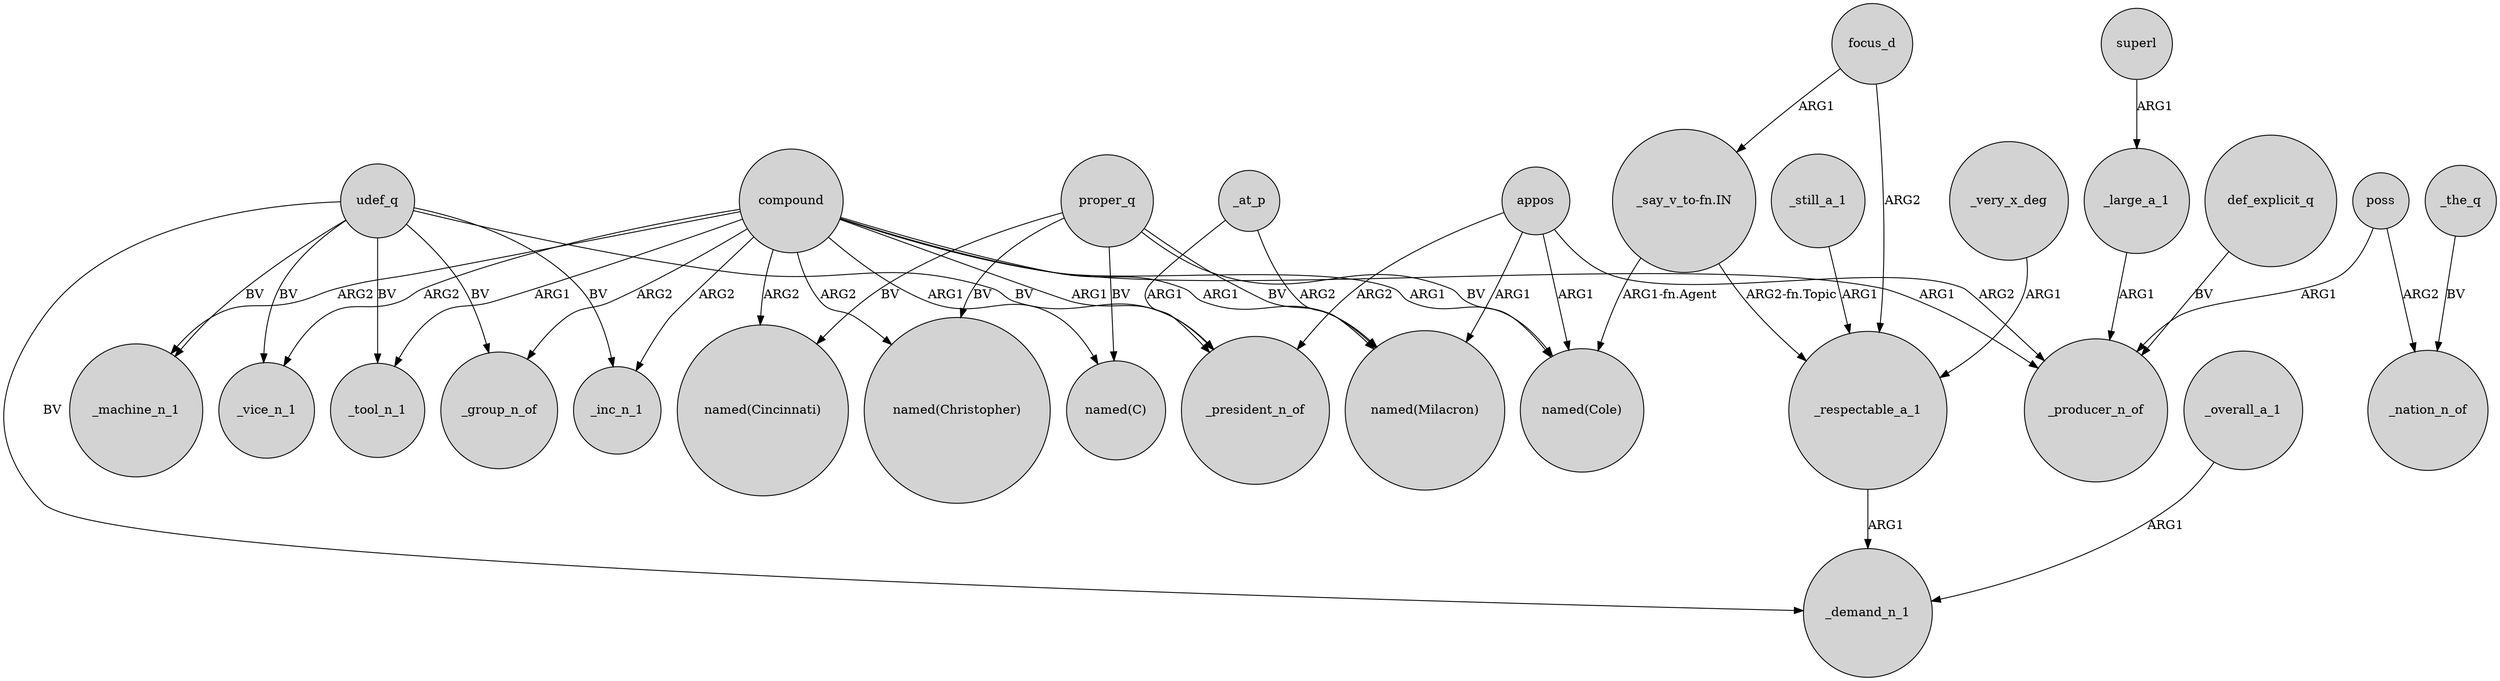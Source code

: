 digraph {
	node [shape=circle style=filled]
	superl -> _large_a_1 [label=ARG1]
	udef_q -> _machine_n_1 [label=BV]
	compound -> _vice_n_1 [label=ARG2]
	focus_d -> _respectable_a_1 [label=ARG2]
	compound -> _producer_n_of [label=ARG1]
	udef_q -> _inc_n_1 [label=BV]
	_very_x_deg -> _respectable_a_1 [label=ARG1]
	def_explicit_q -> _producer_n_of [label=BV]
	"_say_v_to-fn.IN" -> "named(Cole)" [label="ARG1-fn.Agent"]
	_overall_a_1 -> _demand_n_1 [label=ARG1]
	compound -> "named(Christopher)" [label=ARG2]
	_at_p -> "named(Milacron)" [label=ARG2]
	proper_q -> "named(Christopher)" [label=BV]
	udef_q -> _tool_n_1 [label=BV]
	proper_q -> "named(Cincinnati)" [label=BV]
	udef_q -> _vice_n_1 [label=BV]
	compound -> "named(Cole)" [label=ARG1]
	appos -> "named(Milacron)" [label=ARG1]
	compound -> "named(Cincinnati)" [label=ARG2]
	"_say_v_to-fn.IN" -> _respectable_a_1 [label="ARG2-fn.Topic"]
	compound -> "named(Milacron)" [label=ARG1]
	appos -> _president_n_of [label=ARG2]
	_respectable_a_1 -> _demand_n_1 [label=ARG1]
	_large_a_1 -> _producer_n_of [label=ARG1]
	compound -> _president_n_of [label=ARG1]
	udef_q -> _president_n_of [label=BV]
	_the_q -> _nation_n_of [label=BV]
	udef_q -> _demand_n_1 [label=BV]
	proper_q -> "named(Cole)" [label=BV]
	_at_p -> _president_n_of [label=ARG1]
	compound -> "named(C)" [label=ARG1]
	poss -> _nation_n_of [label=ARG2]
	_still_a_1 -> _respectable_a_1 [label=ARG1]
	compound -> _machine_n_1 [label=ARG2]
	proper_q -> "named(C)" [label=BV]
	appos -> _producer_n_of [label=ARG2]
	proper_q -> "named(Milacron)" [label=BV]
	poss -> _producer_n_of [label=ARG1]
	compound -> _tool_n_1 [label=ARG1]
	udef_q -> _group_n_of [label=BV]
	compound -> _inc_n_1 [label=ARG2]
	appos -> "named(Cole)" [label=ARG1]
	compound -> _group_n_of [label=ARG2]
	focus_d -> "_say_v_to-fn.IN" [label=ARG1]
}
